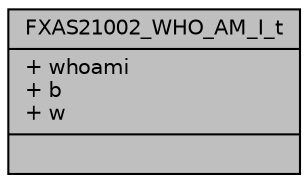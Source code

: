 digraph "FXAS21002_WHO_AM_I_t"
{
  edge [fontname="Helvetica",fontsize="10",labelfontname="Helvetica",labelfontsize="10"];
  node [fontname="Helvetica",fontsize="10",shape=record];
  Node1 [label="{FXAS21002_WHO_AM_I_t\n|+ whoami\l+ b\l+ w\l|}",height=0.2,width=0.4,color="black", fillcolor="grey75", style="filled", fontcolor="black"];
}
